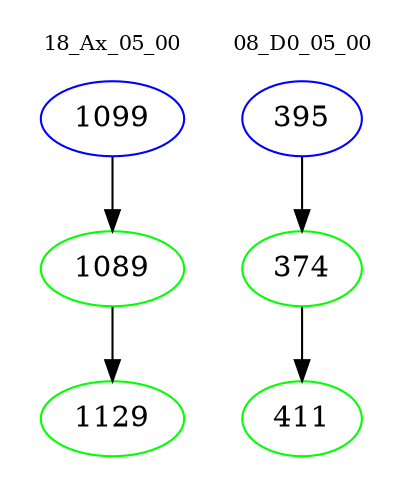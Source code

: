 digraph{
subgraph cluster_0 {
color = white
label = "18_Ax_05_00";
fontsize=10;
T0_1099 [label="1099", color="blue"]
T0_1099 -> T0_1089 [color="black"]
T0_1089 [label="1089", color="green"]
T0_1089 -> T0_1129 [color="black"]
T0_1129 [label="1129", color="green"]
}
subgraph cluster_1 {
color = white
label = "08_D0_05_00";
fontsize=10;
T1_395 [label="395", color="blue"]
T1_395 -> T1_374 [color="black"]
T1_374 [label="374", color="green"]
T1_374 -> T1_411 [color="black"]
T1_411 [label="411", color="green"]
}
}

